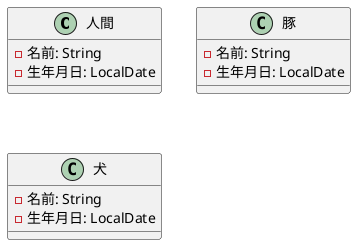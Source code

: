 @startuml

class 人間 {
	- 名前: String
	- 生年月日: LocalDate
}

class 豚 {
	- 名前: String
	- 生年月日: LocalDate
}

class 犬 {
	- 名前: String
	- 生年月日: LocalDate
}

@enduml
